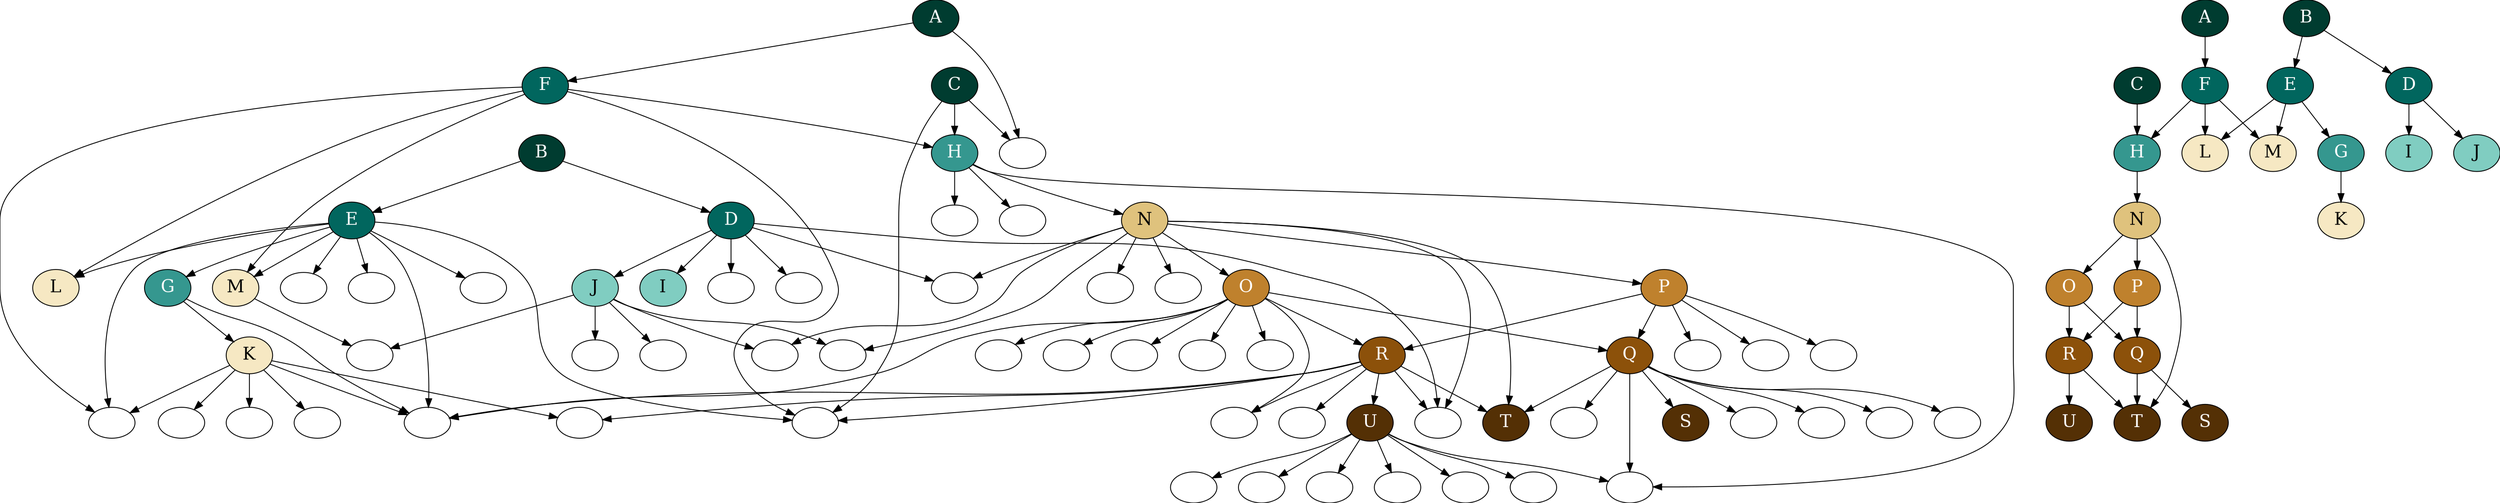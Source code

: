 digraph gocallvis {
    labeljust="l";
    fontname="Arial";
    fontsize="14";
//  rankdir="LR";
    bgcolor="white";
    style="solid";
    penwidth="0.5";
    pad="0.0";
    nodesep="0.35";

    node [shape="ellipse" style="filled" colorscheme=brbg11 label="" fillcolor=white fontsize=20]
    "To" [  label="A" fontcolor=white fillcolor=11  ]
    "LatestRelease" [ label="B" fontcolor=white fillcolor=11  ]
    "ToURL" [ label="C" fontcolor=white fillcolor=11  ]
    "FetchLatestReleases" [label="D"  fontcolor=white fillcolor=10  ]
    "SelectLatestRelease" [label="E" fontcolor=white fillcolor=10   ]
    "upgradeTo" [label="F" fontcolor=white fillcolor=10  ]
    "CompareVersions" [label="G" fontcolor=white fillcolor=9  ]
    "upgradeToURL" [label="H" fillcolor=9 fontcolor=white ]
    "l.Infoln" [label="I" fillcolor=8  ]
    "insecureGet" [label="J" fillcolor=8  ]
    "versionParts" [label="K" fillcolor=5  ]
    "l.Debugln" [label="L" fillcolor=5  ]
    "releaseNames" [label="M" fillcolor=5  ]
    "readRelease" [label="N" fillcolor=4  ]
    "readZip" [label="O" fillcolor=3 fontcolor=white ]
    "readTarGz" [label="P" fillcolor=3 fontcolor=white ]
    "verifyUpgrade" [ label="Q" fontcolor=white fillcolor=2  ]
    "archiveFileVisitor" [ label="R" fontcolor=white fillcolor=2  ]
    "signature.Verify" [ label="S" fontcolor=white fillcolor=1  ]
    "l.Debugf" [ label="T" fontcolor=white fillcolor=1  ]
    "writeBinary" [ label="U" fontcolor=white fillcolor=1  ]

    // prepend "x" to create unique lables in the second graph
    node [shape="ellipse" style="filled" colorscheme=brbg11 label="" fillcolor=white fontsize=20]
    "xTo" [label="A" fontcolor=white fillcolor=11  ]
    "xLatestRelease" [ label="B" fontcolor=white fillcolor=11  ]
    "xToURL" [label="C" fontcolor=white fillcolor=11  ]
    "xFetchLatestReleases" [label="D" fontcolor=white fillcolor=10  ]
    "xSelectLatestRelease" [label="E" fontcolor=white fillcolor=10   ]
    "xupgradeTo" [label="F" fontcolor=white fillcolor=10  ]
    "xCompareVersions" [label="G" fillcolor=9 fontcolor=white ]
    "xupgradeToURL" [label="H" fillcolor=9 fontcolor=white ]
    "xInfoln" [label="I" fillcolor=8  ]
    "xinsecureGet" [label="J" fillcolor=8  ]
    "xversionParts" [label="K" fillcolor=5  ]
    "xDebugln" [label="L" fillcolor=5  ]
    "xreleaseNames" [label="M" fillcolor=5  ]
    "xreadRelease" [label="N" fillcolor=4  ]
    "xreadZip" [label="O" fillcolor=3 fontcolor=white ]
    "xreadTarGz" [label="P" fillcolor=3 fontcolor=white ]
    "xverifyUpgrade" [label="Q" fontcolor=white fillcolor=2  ]
    "xarchiveFileVisitor" [label="R" fontcolor=white fillcolor=2  ]
    "xVerify" [label="S" fontcolor=white fillcolor=1  ]
    "xDebugf" [label="T" fontcolor=white fillcolor=1  ]
    "xwriteBinary" [label="U" fontcolor=white fillcolor=1  ]



"CompareVersions" -> "len"
"CompareVersions" -> "versionParts"
"FetchLatestReleases" -> "Decode"
"FetchLatestReleases" -> "insecureGet"
"FetchLatestReleases" -> "io.LimitReader"
"FetchLatestReleases" -> "json.NewDecoder"
"FetchLatestReleases" -> "l.Infoln"
"FetchLatestReleases" -> "resp.Body.Close"
"LatestRelease" -> "FetchLatestReleases"
"LatestRelease" -> "SelectLatestRelease"
"SelectLatestRelease" -> "CompareVersions"
"SelectLatestRelease" -> "SortByRelease"
"SelectLatestRelease" -> "l.Debugln"
"SelectLatestRelease" -> "len"
"SelectLatestRelease" -> "path.Base"
"SelectLatestRelease" -> "releaseNames"
"SelectLatestRelease" -> "sort.Reverse"
"SelectLatestRelease" -> "sort.Sort"
"SelectLatestRelease" -> "strings.HasPrefix"
"To" -> "os.Executable"
"To" -> "upgradeTo"
"ToURL" -> "os.Executable"
"ToURL" -> "path.Base"
"ToURL" -> "upgradeToURL"
"archiveFileVisitor" -> "io.LimitReader"
"archiveFileVisitor" -> "ioutil.ReadAll"
"archiveFileVisitor" -> "l.Debugf"
"archiveFileVisitor" -> "len"
"archiveFileVisitor" -> "path.Base"
"archiveFileVisitor" -> "path.Dir"
"archiveFileVisitor" -> "strings.Split"
"archiveFileVisitor" -> "writeBinary"
"insecureGet" -> "fmt.Sprintf"
"insecureGet" -> "http.NewRequest"
"insecureGet" -> "insecureHTTP.Do"
"insecureGet" -> "req.Header.Set"
"insecureGet" -> "runtime.Version"
"readRelease" -> "http.NewRequest"
"readRelease" -> "insecureHTTP.Do"
"readRelease" -> "io.LimitReader"
"readRelease" -> "l.Debugf"
"readRelease" -> "path.Ext"
"readRelease" -> "readTarGz"
"readRelease" -> "readZip"
"readRelease" -> "req.Header.Add"
"readRelease" -> "resp.Body.Close"
"readTarGz" -> "archiveFileVisitor"
"readTarGz" -> "gzip.NewReader"
"readTarGz" -> "tar.NewReader"
"readTarGz" -> "tr.Next"
"readTarGz" -> "verifyUpgrade"
"readZip" -> "archiveFileVisitor"
"readZip" -> "bytes.NewReader"
"readZip" -> "file.Open"
"readZip" -> "inFile.Close"
"readZip" -> "int64"
"readZip" -> "ioutil.ReadAll"
"readZip" -> "len"
"readZip" -> "verifyUpgrade"
"readZip" -> "zip.NewReader"
"releaseNames" -> "fmt.Sprintf"
"upgradeTo" -> "l.Debugln"
"upgradeTo" -> "path.Base"
"upgradeTo" -> "releaseNames"
"upgradeTo" -> "strings.HasPrefix"
"upgradeTo" -> "upgradeToURL"
"upgradeToURL" -> "filepath.Dir"
"upgradeToURL" -> "os.Remove"
"upgradeToURL" -> "os.Rename"
"upgradeToURL" -> "readRelease"
"verifyUpgrade" -> "bytes.NewBufferString"
"verifyUpgrade" -> "errors.New"
"verifyUpgrade" -> "fd.Close"
"verifyUpgrade" -> "io.MultiReader"
"verifyUpgrade" -> "l.Debugf"
"verifyUpgrade" -> "os.Open"
"verifyUpgrade" -> "os.Remove"
"verifyUpgrade" -> "signature.Verify"
"versionParts" -> "len"
"versionParts" -> "make"
"versionParts" -> "strconv.Atoi"
"versionParts" -> "strings.HasPrefix"
"versionParts" -> "strings.Split"
"versionParts" -> "strings.SplitN"
"writeBinary" -> "io.Copy"
"writeBinary" -> "ioutil.TempFile"
"writeBinary" -> "os.Chmod"
"writeBinary" -> "os.FileMode"
"writeBinary" -> "os.Remove"
"writeBinary" -> "outFile.Close"
"writeBinary" -> "outFile.Name"

    "xCompareVersions" -> "xversionParts"
    "xFetchLatestReleases" -> "xInfoln"
    "xFetchLatestReleases" -> "xinsecureGet"
    "xLatestRelease" -> "xFetchLatestReleases"
    "xLatestRelease" -> "xSelectLatestRelease"
    "xSelectLatestRelease" -> "xCompareVersions"
    "xSelectLatestRelease" -> "xDebugln"
    "xSelectLatestRelease" -> "xreleaseNames"
    "xTo" -> "xupgradeTo"
    "xToURL" -> "xupgradeToURL"
    "xarchiveFileVisitor" -> "xDebugf"
    "xarchiveFileVisitor" -> "xwriteBinary"
    "xreadRelease" -> "xDebugf"
    "xreadRelease" -> "xreadTarGz"
    "xreadRelease" -> "xreadZip"
    "xreadTarGz" -> "xarchiveFileVisitor"
    "xreadTarGz" -> "xverifyUpgrade"
    "xreadZip" -> "xarchiveFileVisitor"
    "xreadZip" -> "xverifyUpgrade"
    "xupgradeTo" -> "xDebugln"
    "xupgradeTo" -> "xreleaseNames"
    "xupgradeTo" -> "xupgradeToURL"
    "xupgradeToURL" -> "xreadRelease"
    "xverifyUpgrade" -> "xDebugf"
    "xverifyUpgrade" -> "xVerify"

// To ease visual comparison, exclude callvis edges out of or into other packages.
//
//  "Less" -> "CompareVersions"
//  "Run" -> "ToURL"
//  "autoUpgrade" -> "CompareVersions"
//  "autoUpgrade" -> "LatestRelease"
//  "autoUpgrade" -> "To"
//  "checkUpgrade" -> "CompareVersions"
//  "checkUpgrade" -> "LatestRelease"
//  "getSystemUpgrade" -> "CompareVersions"
//  "getSystemUpgrade" -> "LatestRelease"
//  "init" -> "NewFacility"
//  "init" -> "init#1"
//  "postSystemUpgrade" -> "CompareVersions"
//  "postSystemUpgrade" -> "LatestRelease"
//  "postSystemUpgrade" -> "To"
//  "(serveOptions).Run" -> "To"
//  "startup" -> "CompareVersions"
//  "syncthingMain" -> "To"
}
